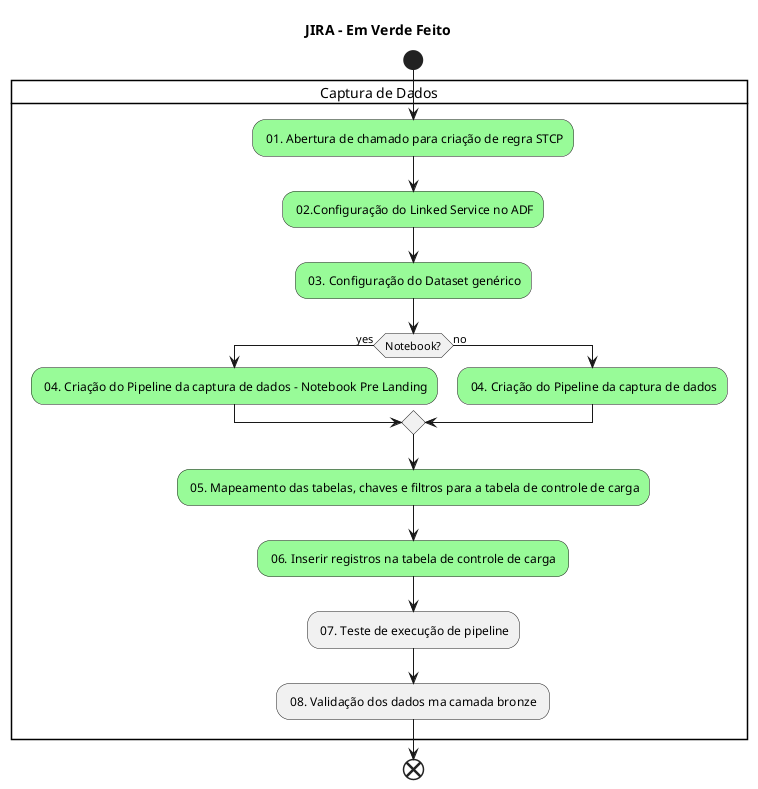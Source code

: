 @startuml 

title JIRA - Em Verde Feito
start 

card "Captura de Dados" {
#palegreen: 01. Abertura de chamado para criação de regra STCP;
#palegreen: 02.Configuração do Linked Service no ADF;
#palegreen: 03. Configuração do Dataset genérico;
if (Notebook?) then (yes)
#palegreen: 04. Criação do Pipeline da captura de dados - Notebook Pre Landing;
else (no)
#palegreen: 04. Criação do Pipeline da captura de dados;
endif
#palegreen: 05. Mapeamento das tabelas, chaves e filtros para a tabela de controle de carga;
#palegreen: 06. Inserir registros na tabela de controle de carga ;
: 07. Teste de execução de pipeline;
: 08. Validação dos dados ma camada bronze ;
}
end

@enduml 